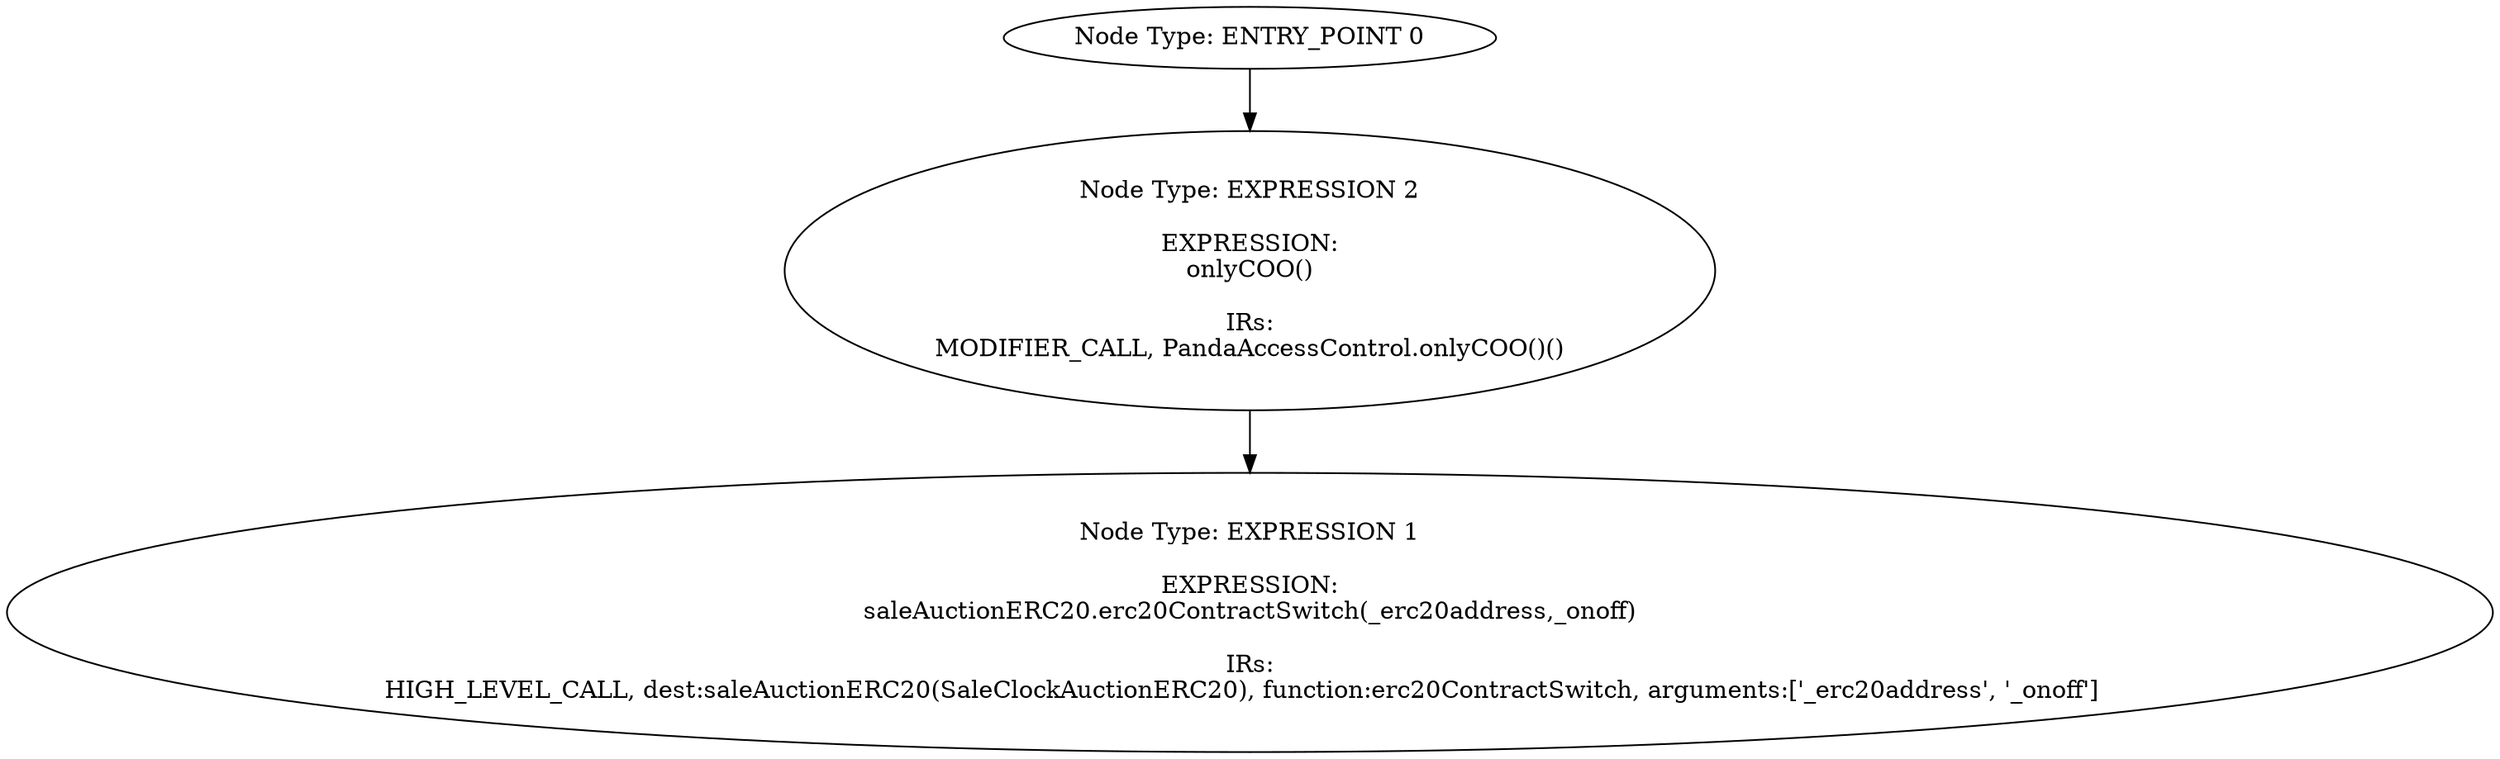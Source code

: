 digraph{
0[label="Node Type: ENTRY_POINT 0
"];
0->2;
1[label="Node Type: EXPRESSION 1

EXPRESSION:
saleAuctionERC20.erc20ContractSwitch(_erc20address,_onoff)

IRs:
HIGH_LEVEL_CALL, dest:saleAuctionERC20(SaleClockAuctionERC20), function:erc20ContractSwitch, arguments:['_erc20address', '_onoff']  "];
2[label="Node Type: EXPRESSION 2

EXPRESSION:
onlyCOO()

IRs:
MODIFIER_CALL, PandaAccessControl.onlyCOO()()"];
2->1;
}
